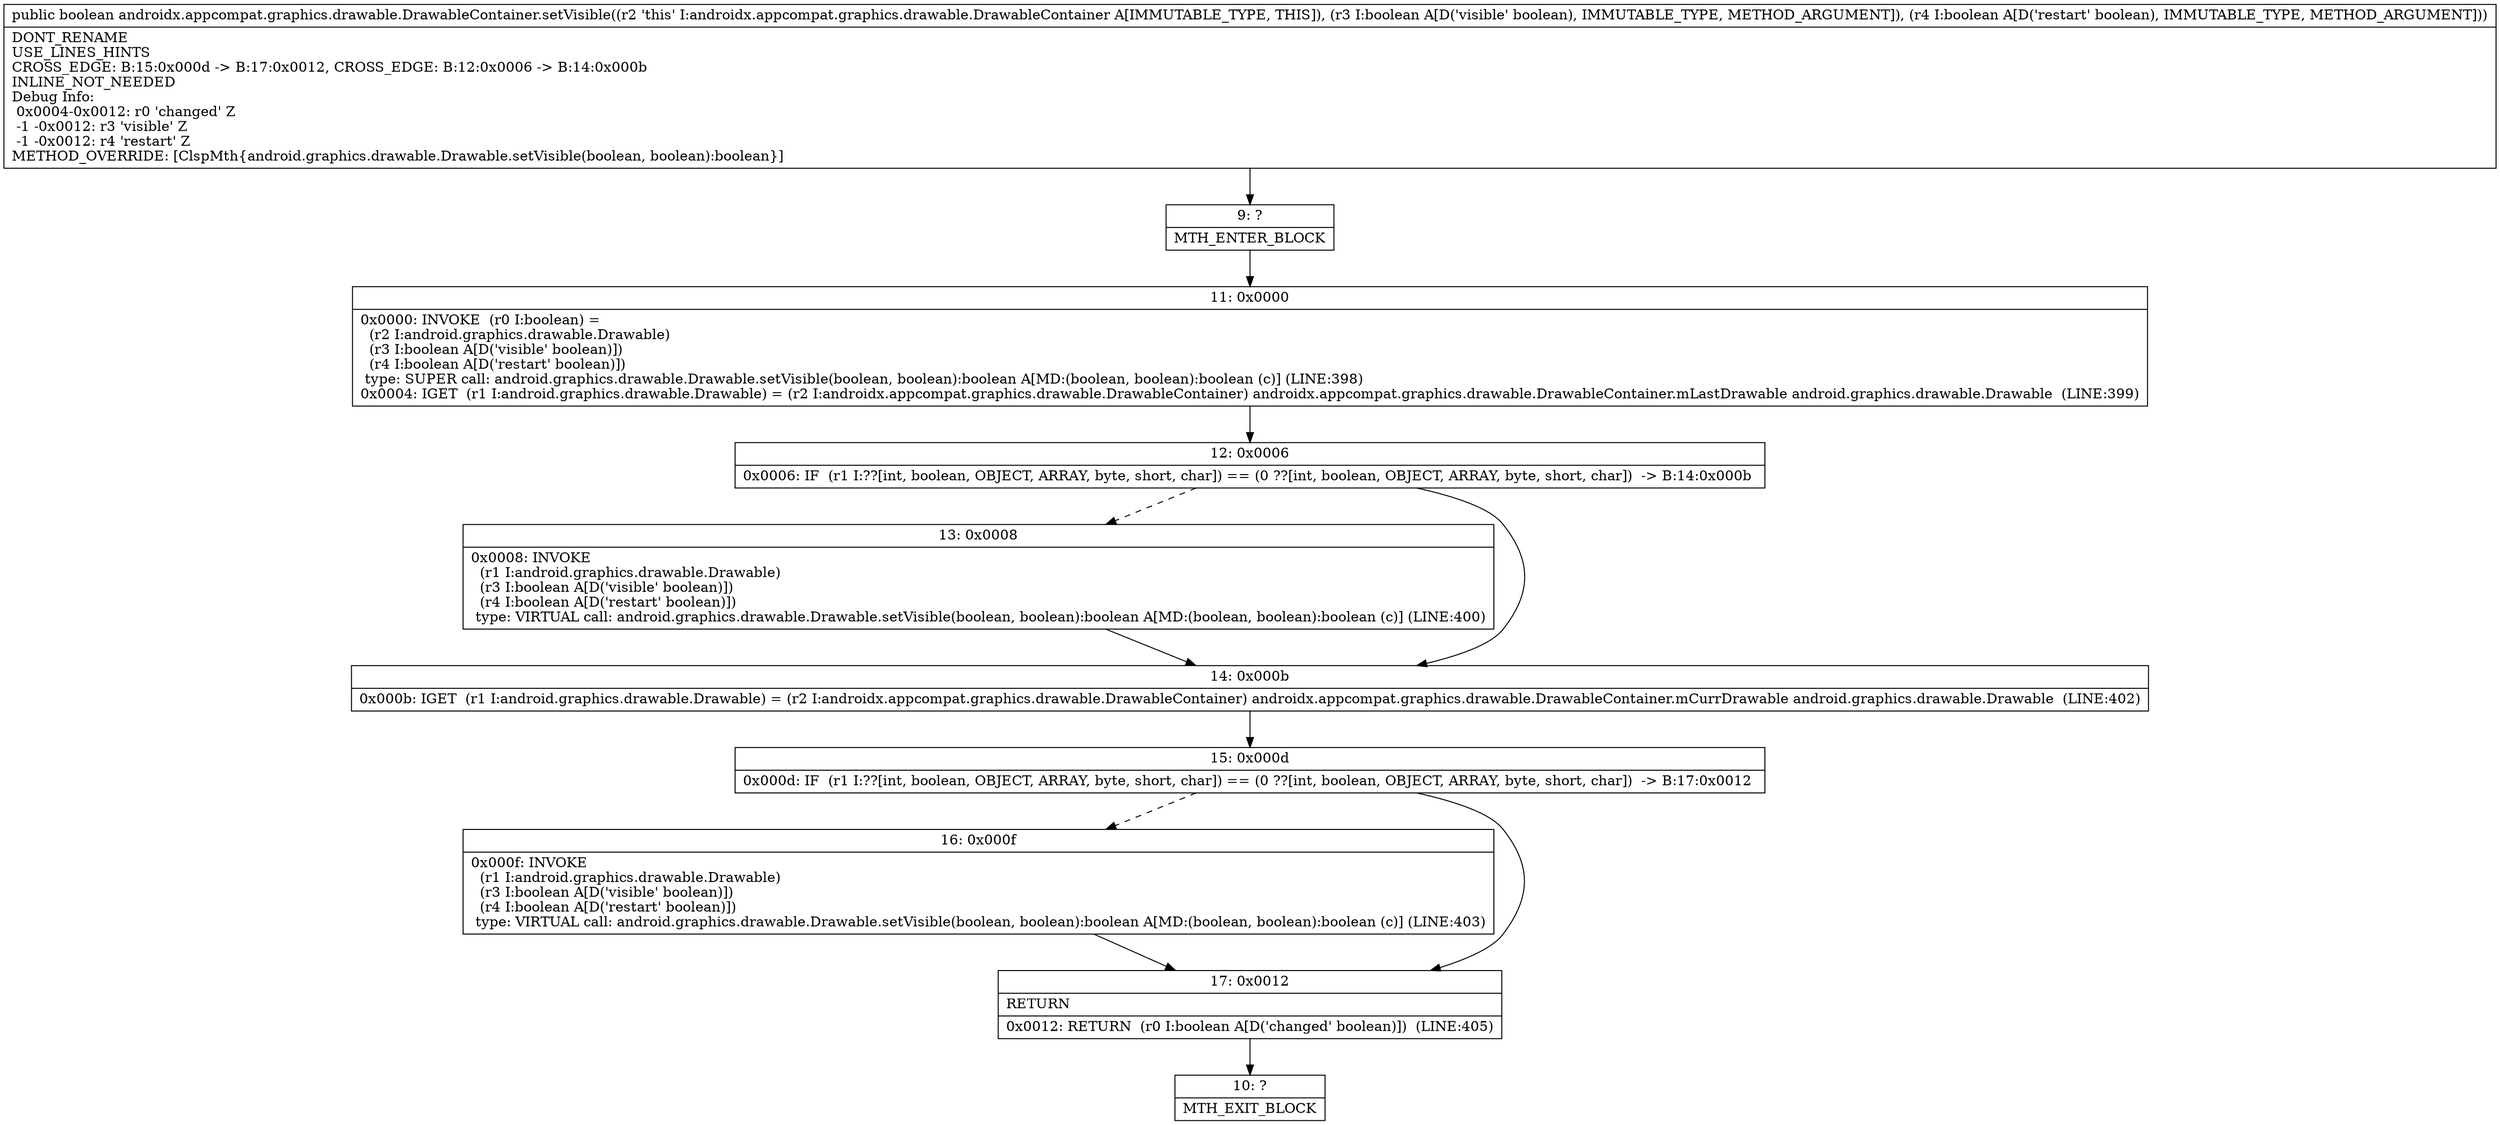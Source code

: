 digraph "CFG forandroidx.appcompat.graphics.drawable.DrawableContainer.setVisible(ZZ)Z" {
Node_9 [shape=record,label="{9\:\ ?|MTH_ENTER_BLOCK\l}"];
Node_11 [shape=record,label="{11\:\ 0x0000|0x0000: INVOKE  (r0 I:boolean) = \l  (r2 I:android.graphics.drawable.Drawable)\l  (r3 I:boolean A[D('visible' boolean)])\l  (r4 I:boolean A[D('restart' boolean)])\l type: SUPER call: android.graphics.drawable.Drawable.setVisible(boolean, boolean):boolean A[MD:(boolean, boolean):boolean (c)] (LINE:398)\l0x0004: IGET  (r1 I:android.graphics.drawable.Drawable) = (r2 I:androidx.appcompat.graphics.drawable.DrawableContainer) androidx.appcompat.graphics.drawable.DrawableContainer.mLastDrawable android.graphics.drawable.Drawable  (LINE:399)\l}"];
Node_12 [shape=record,label="{12\:\ 0x0006|0x0006: IF  (r1 I:??[int, boolean, OBJECT, ARRAY, byte, short, char]) == (0 ??[int, boolean, OBJECT, ARRAY, byte, short, char])  \-\> B:14:0x000b \l}"];
Node_13 [shape=record,label="{13\:\ 0x0008|0x0008: INVOKE  \l  (r1 I:android.graphics.drawable.Drawable)\l  (r3 I:boolean A[D('visible' boolean)])\l  (r4 I:boolean A[D('restart' boolean)])\l type: VIRTUAL call: android.graphics.drawable.Drawable.setVisible(boolean, boolean):boolean A[MD:(boolean, boolean):boolean (c)] (LINE:400)\l}"];
Node_14 [shape=record,label="{14\:\ 0x000b|0x000b: IGET  (r1 I:android.graphics.drawable.Drawable) = (r2 I:androidx.appcompat.graphics.drawable.DrawableContainer) androidx.appcompat.graphics.drawable.DrawableContainer.mCurrDrawable android.graphics.drawable.Drawable  (LINE:402)\l}"];
Node_15 [shape=record,label="{15\:\ 0x000d|0x000d: IF  (r1 I:??[int, boolean, OBJECT, ARRAY, byte, short, char]) == (0 ??[int, boolean, OBJECT, ARRAY, byte, short, char])  \-\> B:17:0x0012 \l}"];
Node_16 [shape=record,label="{16\:\ 0x000f|0x000f: INVOKE  \l  (r1 I:android.graphics.drawable.Drawable)\l  (r3 I:boolean A[D('visible' boolean)])\l  (r4 I:boolean A[D('restart' boolean)])\l type: VIRTUAL call: android.graphics.drawable.Drawable.setVisible(boolean, boolean):boolean A[MD:(boolean, boolean):boolean (c)] (LINE:403)\l}"];
Node_17 [shape=record,label="{17\:\ 0x0012|RETURN\l|0x0012: RETURN  (r0 I:boolean A[D('changed' boolean)])  (LINE:405)\l}"];
Node_10 [shape=record,label="{10\:\ ?|MTH_EXIT_BLOCK\l}"];
MethodNode[shape=record,label="{public boolean androidx.appcompat.graphics.drawable.DrawableContainer.setVisible((r2 'this' I:androidx.appcompat.graphics.drawable.DrawableContainer A[IMMUTABLE_TYPE, THIS]), (r3 I:boolean A[D('visible' boolean), IMMUTABLE_TYPE, METHOD_ARGUMENT]), (r4 I:boolean A[D('restart' boolean), IMMUTABLE_TYPE, METHOD_ARGUMENT]))  | DONT_RENAME\lUSE_LINES_HINTS\lCROSS_EDGE: B:15:0x000d \-\> B:17:0x0012, CROSS_EDGE: B:12:0x0006 \-\> B:14:0x000b\lINLINE_NOT_NEEDED\lDebug Info:\l  0x0004\-0x0012: r0 'changed' Z\l  \-1 \-0x0012: r3 'visible' Z\l  \-1 \-0x0012: r4 'restart' Z\lMETHOD_OVERRIDE: [ClspMth\{android.graphics.drawable.Drawable.setVisible(boolean, boolean):boolean\}]\l}"];
MethodNode -> Node_9;Node_9 -> Node_11;
Node_11 -> Node_12;
Node_12 -> Node_13[style=dashed];
Node_12 -> Node_14;
Node_13 -> Node_14;
Node_14 -> Node_15;
Node_15 -> Node_16[style=dashed];
Node_15 -> Node_17;
Node_16 -> Node_17;
Node_17 -> Node_10;
}

